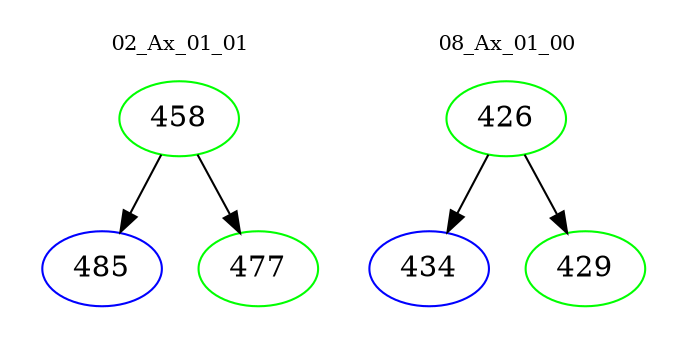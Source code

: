 digraph{
subgraph cluster_0 {
color = white
label = "02_Ax_01_01";
fontsize=10;
T0_458 [label="458", color="green"]
T0_458 -> T0_485 [color="black"]
T0_485 [label="485", color="blue"]
T0_458 -> T0_477 [color="black"]
T0_477 [label="477", color="green"]
}
subgraph cluster_1 {
color = white
label = "08_Ax_01_00";
fontsize=10;
T1_426 [label="426", color="green"]
T1_426 -> T1_434 [color="black"]
T1_434 [label="434", color="blue"]
T1_426 -> T1_429 [color="black"]
T1_429 [label="429", color="green"]
}
}
